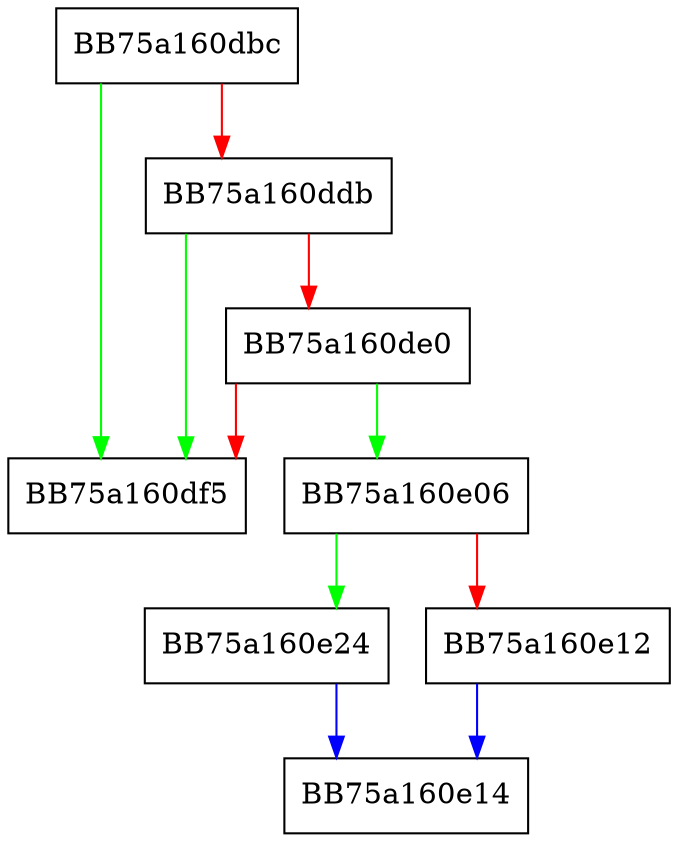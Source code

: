 digraph match_capture {
  node [shape="box"];
  graph [splines=ortho];
  BB75a160dbc -> BB75a160df5 [color="green"];
  BB75a160dbc -> BB75a160ddb [color="red"];
  BB75a160ddb -> BB75a160df5 [color="green"];
  BB75a160ddb -> BB75a160de0 [color="red"];
  BB75a160de0 -> BB75a160e06 [color="green"];
  BB75a160de0 -> BB75a160df5 [color="red"];
  BB75a160e06 -> BB75a160e24 [color="green"];
  BB75a160e06 -> BB75a160e12 [color="red"];
  BB75a160e12 -> BB75a160e14 [color="blue"];
  BB75a160e24 -> BB75a160e14 [color="blue"];
}